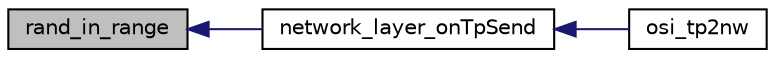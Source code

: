 digraph "rand_in_range"
{
  edge [fontname="Helvetica",fontsize="10",labelfontname="Helvetica",labelfontsize="10"];
  node [fontname="Helvetica",fontsize="10",shape=record];
  rankdir="LR";
  Node11 [label="rand_in_range",height=0.2,width=0.4,color="black", fillcolor="grey75", style="filled", fontcolor="black"];
  Node11 -> Node12 [dir="back",color="midnightblue",fontsize="10",style="solid",fontname="Helvetica"];
  Node12 [label="network_layer_onTpSend",height=0.2,width=0.4,color="black", fillcolor="white", style="filled",URL="$network__layer_8h.html#a9b1e0021c6f60e8d19996d881c9e3cbc",tooltip="Called when the network layer receives a transport package to transmit from the transport layer above..."];
  Node12 -> Node13 [dir="back",color="midnightblue",fontsize="10",style="solid",fontname="Helvetica"];
  Node13 [label="osi_tp2nw",height=0.2,width=0.4,color="black", fillcolor="white", style="filled",URL="$transport__layer_8h.html#a664fb871a5465e582ef4ad30c8d9946e",tooltip="Pushes a transport package from the transport layer to the underlying network layer in the OSI-stack..."];
}
